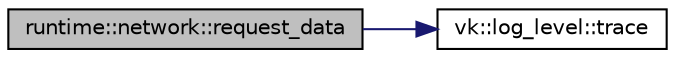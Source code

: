 digraph "runtime::network::request_data"
{
 // LATEX_PDF_SIZE
  edge [fontname="Helvetica",fontsize="10",labelfontname="Helvetica",labelfontsize="10"];
  node [fontname="Helvetica",fontsize="10",shape=record];
  rankdir="LR";
  Node1 [label="runtime::network::request_data",height=0.2,width=0.4,color="black", fillcolor="grey75", style="filled", fontcolor="black",tooltip="Execute HTTP POST request with text data."];
  Node1 -> Node2 [color="midnightblue",fontsize="10",style="solid",fontname="Helvetica"];
  Node2 [label="vk::log_level::trace",height=0.2,width=0.4,color="black", fillcolor="white", style="filled",URL="$namespacevk_1_1log__level.html#a906588d4e58ee7aa81e3f3c411eb260d",tooltip=" "];
}
